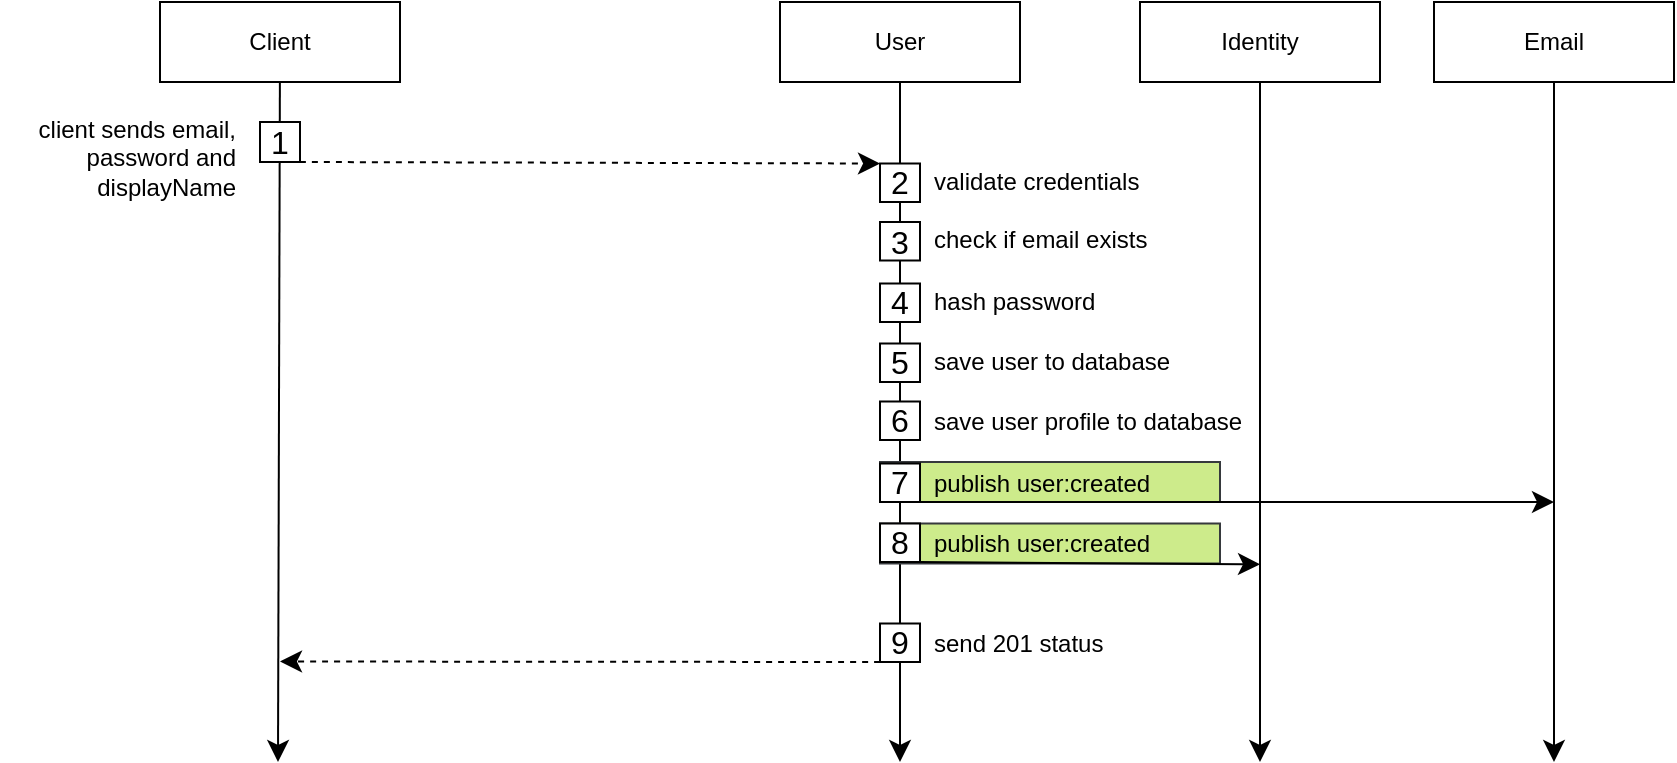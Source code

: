 <mxfile version="21.7.5" type="device" pages="5">
  <diagram name="✅ /register" id="n4RXiYb7iekZJmX982mG">
    <mxGraphModel dx="780" dy="1612" grid="1" gridSize="10" guides="1" tooltips="1" connect="1" arrows="1" fold="1" page="1" pageScale="1" pageWidth="850" pageHeight="1100" background="none" math="0" shadow="0">
      <root>
        <mxCell id="DcINIHE9Md0JuFdxifOZ-0" />
        <mxCell id="DcINIHE9Md0JuFdxifOZ-1" parent="DcINIHE9Md0JuFdxifOZ-0" />
        <mxCell id="QFU8cy6q5ti2VS8Cwsc9-1" style="edgeStyle=none;curved=1;rounded=0;orthogonalLoop=1;jettySize=auto;html=1;fontSize=12;startSize=8;endSize=8;fontFamily=Helvetica;" parent="DcINIHE9Md0JuFdxifOZ-1" source="QFU8cy6q5ti2VS8Cwsc9-0" edge="1">
          <mxGeometry relative="1" as="geometry">
            <mxPoint x="146" y="-710" as="targetPoint" />
          </mxGeometry>
        </mxCell>
        <mxCell id="QFU8cy6q5ti2VS8Cwsc9-0" value="Client" style="rounded=0;whiteSpace=wrap;html=1;fontFamily=Helvetica;" parent="DcINIHE9Md0JuFdxifOZ-1" vertex="1">
          <mxGeometry x="87" y="-1090" width="120" height="40" as="geometry" />
        </mxCell>
        <mxCell id="QFU8cy6q5ti2VS8Cwsc9-4" style="edgeStyle=none;curved=1;rounded=0;orthogonalLoop=1;jettySize=auto;html=1;fontSize=12;startSize=8;endSize=8;fontFamily=Helvetica;" parent="DcINIHE9Md0JuFdxifOZ-1" source="QFU8cy6q5ti2VS8Cwsc9-2" edge="1">
          <mxGeometry relative="1" as="geometry">
            <mxPoint x="457" y="-710" as="targetPoint" />
          </mxGeometry>
        </mxCell>
        <mxCell id="QFU8cy6q5ti2VS8Cwsc9-2" value="User" style="rounded=0;whiteSpace=wrap;html=1;fontFamily=Helvetica;" parent="DcINIHE9Md0JuFdxifOZ-1" vertex="1">
          <mxGeometry x="397" y="-1090" width="120" height="40" as="geometry" />
        </mxCell>
        <mxCell id="QFU8cy6q5ti2VS8Cwsc9-5" style="edgeStyle=none;curved=1;rounded=0;orthogonalLoop=1;jettySize=auto;html=1;fontSize=12;startSize=8;endSize=8;fontFamily=Helvetica;" parent="DcINIHE9Md0JuFdxifOZ-1" source="QFU8cy6q5ti2VS8Cwsc9-3" edge="1">
          <mxGeometry relative="1" as="geometry">
            <mxPoint x="637" y="-710" as="targetPoint" />
          </mxGeometry>
        </mxCell>
        <mxCell id="QFU8cy6q5ti2VS8Cwsc9-3" value="Identity" style="rounded=0;whiteSpace=wrap;html=1;fontFamily=Helvetica;" parent="DcINIHE9Md0JuFdxifOZ-1" vertex="1">
          <mxGeometry x="577" y="-1090" width="120" height="40" as="geometry" />
        </mxCell>
        <mxCell id="gwxwzvbnGM9TcDCXfKu9-2" value="validate credentials" style="text;html=1;strokeColor=none;fillColor=none;align=left;verticalAlign=middle;whiteSpace=wrap;rounded=0;fontSize=12;fontFamily=Helvetica;" parent="DcINIHE9Md0JuFdxifOZ-1" vertex="1">
          <mxGeometry x="472" y="-1010" width="145" height="20" as="geometry" />
        </mxCell>
        <mxCell id="-JjzeGY5DmQqjHO0HbsP-1" style="edgeStyle=none;curved=1;rounded=0;orthogonalLoop=1;jettySize=auto;html=1;entryX=0;entryY=0.5;entryDx=0;entryDy=0;fontSize=12;startSize=8;endSize=8;fontFamily=Helvetica;" parent="DcINIHE9Md0JuFdxifOZ-1" edge="1">
          <mxGeometry relative="1" as="geometry">
            <mxPoint x="447.0" y="-789.25" as="sourcePoint" />
            <mxPoint x="447.0" y="-789.25" as="targetPoint" />
          </mxGeometry>
        </mxCell>
        <mxCell id="aDpPlxbRU-LtX5YqkH5g-9" style="edgeStyle=none;curved=1;rounded=0;orthogonalLoop=1;jettySize=auto;html=1;entryX=0;entryY=0;entryDx=0;entryDy=0;fontSize=12;startSize=8;endSize=8;exitX=1;exitY=1;exitDx=0;exitDy=0;dashed=1;fontFamily=Helvetica;" parent="DcINIHE9Md0JuFdxifOZ-1" source="aDpPlxbRU-LtX5YqkH5g-2" target="aDpPlxbRU-LtX5YqkH5g-4" edge="1">
          <mxGeometry relative="1" as="geometry" />
        </mxCell>
        <mxCell id="aDpPlxbRU-LtX5YqkH5g-4" value="2" style="rounded=0;whiteSpace=wrap;html=1;fontSize=16;fontFamily=Helvetica;" parent="DcINIHE9Md0JuFdxifOZ-1" vertex="1">
          <mxGeometry x="447" y="-1009.25" width="20" height="19.25" as="geometry" />
        </mxCell>
        <mxCell id="aDpPlxbRU-LtX5YqkH5g-14" value="" style="group;fillColor=#cdeb8b;strokeColor=#36393d;fontFamily=Helvetica;container=0;" parent="DcINIHE9Md0JuFdxifOZ-1" vertex="1" connectable="0">
          <mxGeometry x="447" y="-860" width="170" height="20" as="geometry" />
        </mxCell>
        <mxCell id="aDpPlxbRU-LtX5YqkH5g-18" value="" style="group;fontFamily=Helvetica;" parent="DcINIHE9Md0JuFdxifOZ-1" vertex="1" connectable="0">
          <mxGeometry x="447" y="-980.75" width="170" height="20" as="geometry" />
        </mxCell>
        <mxCell id="aDpPlxbRU-LtX5YqkH5g-15" value="3" style="rounded=0;whiteSpace=wrap;html=1;fontSize=16;fontFamily=Helvetica;" parent="aDpPlxbRU-LtX5YqkH5g-18" vertex="1">
          <mxGeometry y="0.75" width="20" height="19.25" as="geometry" />
        </mxCell>
        <mxCell id="aDpPlxbRU-LtX5YqkH5g-17" value="check if email exists" style="text;html=1;strokeColor=none;fillColor=none;align=left;verticalAlign=middle;whiteSpace=wrap;rounded=0;fontSize=12;fontFamily=Helvetica;" parent="aDpPlxbRU-LtX5YqkH5g-18" vertex="1">
          <mxGeometry x="25" width="145" height="20" as="geometry" />
        </mxCell>
        <mxCell id="aDpPlxbRU-LtX5YqkH5g-39" style="edgeStyle=none;curved=1;rounded=0;orthogonalLoop=1;jettySize=auto;html=1;fontSize=12;startSize=8;endSize=8;exitX=0;exitY=1;exitDx=0;exitDy=0;dashed=1;fontFamily=Helvetica;" parent="DcINIHE9Md0JuFdxifOZ-1" source="aDpPlxbRU-LtX5YqkH5g-35" edge="1">
          <mxGeometry relative="1" as="geometry">
            <mxPoint x="147" y="-760.25" as="targetPoint" />
            <mxPoint x="457" y="-759.25" as="sourcePoint" />
          </mxGeometry>
        </mxCell>
        <mxCell id="aDpPlxbRU-LtX5YqkH5g-35" value="9" style="rounded=0;whiteSpace=wrap;html=1;fontSize=16;fontFamily=Helvetica;" parent="DcINIHE9Md0JuFdxifOZ-1" vertex="1">
          <mxGeometry x="447" y="-779.25" width="20" height="19.25" as="geometry" />
        </mxCell>
        <mxCell id="aDpPlxbRU-LtX5YqkH5g-36" value="send 201 status" style="text;html=1;strokeColor=none;fillColor=none;align=left;verticalAlign=middle;whiteSpace=wrap;rounded=0;fontSize=12;fontFamily=Helvetica;" parent="DcINIHE9Md0JuFdxifOZ-1" vertex="1">
          <mxGeometry x="472" y="-779.25" width="145" height="20" as="geometry" />
        </mxCell>
        <mxCell id="PiZ9QMWinx-LmMQ3m6ik-0" value="" style="group;fontFamily=Helvetica;" parent="DcINIHE9Md0JuFdxifOZ-1" vertex="1" connectable="0">
          <mxGeometry x="7" y="-1032.5" width="150" height="40" as="geometry" />
        </mxCell>
        <mxCell id="1SiXSLJkxfQEVCnoLtcS-28" value="client sends email, password and&lt;br style=&quot;border-color: var(--border-color);&quot;&gt;&lt;span style=&quot;background-color: rgb(255, 255, 255);&quot;&gt;displayName&lt;/span&gt;" style="text;html=1;strokeColor=none;fillColor=none;align=right;verticalAlign=middle;whiteSpace=wrap;rounded=0;fontSize=12;fontFamily=Helvetica;" parent="PiZ9QMWinx-LmMQ3m6ik-0" vertex="1">
          <mxGeometry width="120" height="40" as="geometry" />
        </mxCell>
        <mxCell id="aDpPlxbRU-LtX5YqkH5g-2" value="1" style="rounded=0;whiteSpace=wrap;html=1;fontSize=16;fontFamily=Helvetica;" parent="PiZ9QMWinx-LmMQ3m6ik-0" vertex="1">
          <mxGeometry x="130" y="2.5" width="20" height="20" as="geometry" />
        </mxCell>
        <mxCell id="aDpPlxbRU-LtX5YqkH5g-20" value="4" style="rounded=0;whiteSpace=wrap;html=1;fontSize=16;fontFamily=Helvetica;" parent="DcINIHE9Md0JuFdxifOZ-1" vertex="1">
          <mxGeometry x="447" y="-949.25" width="20" height="19.25" as="geometry" />
        </mxCell>
        <mxCell id="aDpPlxbRU-LtX5YqkH5g-21" value="hash password" style="text;html=1;strokeColor=none;fillColor=none;align=left;verticalAlign=middle;whiteSpace=wrap;rounded=0;fontSize=12;fontFamily=Helvetica;" parent="DcINIHE9Md0JuFdxifOZ-1" vertex="1">
          <mxGeometry x="472" y="-950" width="145" height="20" as="geometry" />
        </mxCell>
        <mxCell id="Fc94_zL-ht2QpQ9U8r5v-6" style="edgeStyle=none;curved=1;rounded=0;orthogonalLoop=1;jettySize=auto;html=1;exitX=1;exitY=1;exitDx=0;exitDy=0;fontSize=12;startSize=8;endSize=8;entryX=0;entryY=0;entryDx=0;entryDy=0;" parent="DcINIHE9Md0JuFdxifOZ-1" source="aDpPlxbRU-LtX5YqkH5g-12" edge="1">
          <mxGeometry relative="1" as="geometry">
            <mxPoint x="784" y="-840" as="targetPoint" />
            <mxPoint x="482" y="-840" as="sourcePoint" />
          </mxGeometry>
        </mxCell>
        <mxCell id="aDpPlxbRU-LtX5YqkH5g-12" value="7" style="rounded=0;whiteSpace=wrap;html=1;fontSize=16;fontFamily=Helvetica;" parent="DcINIHE9Md0JuFdxifOZ-1" vertex="1">
          <mxGeometry x="447" y="-859.25" width="20" height="19.25" as="geometry" />
        </mxCell>
        <mxCell id="aDpPlxbRU-LtX5YqkH5g-13" value="publish user:created&amp;nbsp;" style="text;html=1;strokeColor=none;fillColor=none;align=left;verticalAlign=middle;whiteSpace=wrap;rounded=0;fontSize=12;fontFamily=Helvetica;" parent="DcINIHE9Md0JuFdxifOZ-1" vertex="1">
          <mxGeometry x="472" y="-859.25" width="145" height="20" as="geometry" />
        </mxCell>
        <mxCell id="Fc94_zL-ht2QpQ9U8r5v-0" value="" style="group;fillColor=#cdeb8b;strokeColor=#36393d;fontFamily=Helvetica;container=0;" parent="DcINIHE9Md0JuFdxifOZ-1" vertex="1" connectable="0">
          <mxGeometry x="447" y="-829.25" width="170" height="20" as="geometry" />
        </mxCell>
        <mxCell id="Fc94_zL-ht2QpQ9U8r5v-1" value="8" style="rounded=0;whiteSpace=wrap;html=1;fontSize=16;fontFamily=Helvetica;container=0;" parent="DcINIHE9Md0JuFdxifOZ-1" vertex="1">
          <mxGeometry x="447" y="-829.25" width="20" height="19.25" as="geometry" />
        </mxCell>
        <mxCell id="Fc94_zL-ht2QpQ9U8r5v-2" value="publish user:created&amp;nbsp;" style="text;html=1;strokeColor=none;fillColor=none;align=left;verticalAlign=middle;whiteSpace=wrap;rounded=0;fontSize=12;fontFamily=Helvetica;container=0;" parent="DcINIHE9Md0JuFdxifOZ-1" vertex="1">
          <mxGeometry x="472" y="-829.25" width="145" height="20" as="geometry" />
        </mxCell>
        <mxCell id="aDpPlxbRU-LtX5YqkH5g-29" style="edgeStyle=none;curved=1;rounded=0;orthogonalLoop=1;jettySize=auto;html=1;exitX=1;exitY=1;exitDx=0;exitDy=0;entryX=0;entryY=0;entryDx=0;entryDy=0;fontSize=12;startSize=8;endSize=8;fontFamily=Helvetica;" parent="DcINIHE9Md0JuFdxifOZ-1" source="Fc94_zL-ht2QpQ9U8r5v-1" edge="1">
          <mxGeometry relative="1" as="geometry">
            <mxPoint x="482" y="-810" as="sourcePoint" />
            <mxPoint x="637" y="-808.88" as="targetPoint" />
          </mxGeometry>
        </mxCell>
        <mxCell id="Fc94_zL-ht2QpQ9U8r5v-5" style="edgeStyle=none;curved=1;rounded=0;orthogonalLoop=1;jettySize=auto;html=1;fontSize=12;startSize=8;endSize=8;" parent="DcINIHE9Md0JuFdxifOZ-1" source="Fc94_zL-ht2QpQ9U8r5v-4" edge="1">
          <mxGeometry relative="1" as="geometry">
            <mxPoint x="784" y="-710" as="targetPoint" />
          </mxGeometry>
        </mxCell>
        <mxCell id="Fc94_zL-ht2QpQ9U8r5v-4" value="Email" style="rounded=0;whiteSpace=wrap;html=1;fontFamily=Helvetica;" parent="DcINIHE9Md0JuFdxifOZ-1" vertex="1">
          <mxGeometry x="724" y="-1090" width="120" height="40" as="geometry" />
        </mxCell>
        <mxCell id="aDpPlxbRU-LtX5YqkH5g-23" value="5" style="rounded=0;whiteSpace=wrap;html=1;fontSize=16;fontFamily=Helvetica;" parent="DcINIHE9Md0JuFdxifOZ-1" vertex="1">
          <mxGeometry x="447" y="-919.25" width="20" height="19.25" as="geometry" />
        </mxCell>
        <mxCell id="aDpPlxbRU-LtX5YqkH5g-24" value="save user to database" style="text;html=1;strokeColor=none;fillColor=none;align=left;verticalAlign=middle;whiteSpace=wrap;rounded=0;fontSize=12;fontFamily=Helvetica;" parent="DcINIHE9Md0JuFdxifOZ-1" vertex="1">
          <mxGeometry x="472" y="-920" width="145" height="20" as="geometry" />
        </mxCell>
        <mxCell id="ynQLacg2qUebnxrFnXKf-4" value="" style="group" parent="DcINIHE9Md0JuFdxifOZ-1" vertex="1" connectable="0">
          <mxGeometry x="447" y="-890.25" width="190" height="20" as="geometry" />
        </mxCell>
        <mxCell id="ynQLacg2qUebnxrFnXKf-1" value="6" style="rounded=0;whiteSpace=wrap;html=1;fontSize=16;fontFamily=Helvetica;" parent="ynQLacg2qUebnxrFnXKf-4" vertex="1">
          <mxGeometry width="20" height="19.25" as="geometry" />
        </mxCell>
        <mxCell id="ynQLacg2qUebnxrFnXKf-2" value="save user profile to database" style="text;html=1;strokeColor=none;fillColor=none;align=left;verticalAlign=middle;whiteSpace=wrap;rounded=0;fontSize=12;fontFamily=Helvetica;" parent="ynQLacg2qUebnxrFnXKf-4" vertex="1">
          <mxGeometry x="25" width="165" height="20" as="geometry" />
        </mxCell>
        <mxCell id="ynQLacg2qUebnxrFnXKf-3" style="edgeStyle=none;curved=1;rounded=0;orthogonalLoop=1;jettySize=auto;html=1;exitX=1;exitY=0.75;exitDx=0;exitDy=0;fontSize=12;startSize=8;endSize=8;" parent="ynQLacg2qUebnxrFnXKf-4" source="ynQLacg2qUebnxrFnXKf-1" target="ynQLacg2qUebnxrFnXKf-1" edge="1">
          <mxGeometry relative="1" as="geometry" />
        </mxCell>
      </root>
    </mxGraphModel>
  </diagram>
  <diagram id="qkOOW3p0oujMwDbJF43H" name="✅ /me">
    <mxGraphModel dx="780" dy="1681" grid="1" gridSize="10" guides="1" tooltips="1" connect="1" arrows="1" fold="1" page="1" pageScale="1" pageWidth="827" pageHeight="1169" math="0" shadow="0">
      <root>
        <mxCell id="0" />
        <mxCell id="1" parent="0" />
        <mxCell id="zeNma_by0tcVsznyShqb-4" style="edgeStyle=none;curved=1;rounded=0;orthogonalLoop=1;jettySize=auto;html=1;fontSize=12;startSize=8;endSize=8;fontFamily=Helvetica;" parent="1" source="zeNma_by0tcVsznyShqb-1" edge="1">
          <mxGeometry relative="1" as="geometry">
            <mxPoint x="175" y="-920" as="targetPoint" />
          </mxGeometry>
        </mxCell>
        <mxCell id="zeNma_by0tcVsznyShqb-1" value="Client" style="rounded=0;whiteSpace=wrap;html=1;fontFamily=Helvetica;" parent="1" vertex="1">
          <mxGeometry x="115" y="-1160" width="120" height="40" as="geometry" />
        </mxCell>
        <mxCell id="zeNma_by0tcVsznyShqb-6" style="edgeStyle=none;curved=1;rounded=0;orthogonalLoop=1;jettySize=auto;html=1;fontSize=12;startSize=8;endSize=8;fontFamily=Helvetica;" parent="1" source="zeNma_by0tcVsznyShqb-3" edge="1">
          <mxGeometry relative="1" as="geometry">
            <mxPoint x="455" y="-920" as="targetPoint" />
          </mxGeometry>
        </mxCell>
        <mxCell id="zeNma_by0tcVsznyShqb-3" value="User" style="rounded=0;whiteSpace=wrap;html=1;fontFamily=Helvetica;" parent="1" vertex="1">
          <mxGeometry x="395" y="-1160" width="120" height="40" as="geometry" />
        </mxCell>
        <mxCell id="FFp1TGznygiZZA5B6Qv5-2" value="sends a request get /me" style="text;html=1;strokeColor=none;fillColor=none;align=right;verticalAlign=middle;whiteSpace=wrap;rounded=0;fontSize=12;fontFamily=Helvetica;" parent="1" vertex="1">
          <mxGeometry x="35" y="-1100" width="120" height="32.5" as="geometry" />
        </mxCell>
        <mxCell id="lxoVpjz4p4-hPzR8mut3-5" style="edgeStyle=none;curved=1;rounded=0;orthogonalLoop=1;jettySize=auto;html=1;exitX=1;exitY=1;exitDx=0;exitDy=0;entryX=0;entryY=0;entryDx=0;entryDy=0;fontSize=12;startSize=8;endSize=8;fontFamily=Helvetica;" parent="1" source="FFp1TGznygiZZA5B6Qv5-3" target="lxoVpjz4p4-hPzR8mut3-2" edge="1">
          <mxGeometry relative="1" as="geometry" />
        </mxCell>
        <mxCell id="FFp1TGznygiZZA5B6Qv5-3" value="1" style="rounded=0;whiteSpace=wrap;html=1;fontSize=16;fontFamily=Helvetica;" parent="1" vertex="1">
          <mxGeometry x="165" y="-1100" width="20" height="20" as="geometry" />
        </mxCell>
        <mxCell id="lxoVpjz4p4-hPzR8mut3-6" value="" style="group;fontFamily=Helvetica;" parent="1" vertex="1" connectable="0">
          <mxGeometry x="445" y="-1080" width="170" height="30" as="geometry" />
        </mxCell>
        <mxCell id="lxoVpjz4p4-hPzR8mut3-2" value="2" style="rounded=0;whiteSpace=wrap;html=1;fontSize=16;fontFamily=Helvetica;" parent="lxoVpjz4p4-hPzR8mut3-6" vertex="1">
          <mxGeometry y="0.75" width="20" height="29.25" as="geometry" />
        </mxCell>
        <mxCell id="lxoVpjz4p4-hPzR8mut3-3" value="check if user is authenticated" style="text;html=1;strokeColor=none;fillColor=none;align=left;verticalAlign=middle;whiteSpace=wrap;rounded=0;fontSize=12;fontFamily=Helvetica;" parent="lxoVpjz4p4-hPzR8mut3-6" vertex="1">
          <mxGeometry x="25" width="145" height="30" as="geometry" />
        </mxCell>
        <mxCell id="DFqemNS5LXudW9SMYd1e-1" style="edgeStyle=none;curved=1;rounded=0;orthogonalLoop=1;jettySize=auto;html=1;exitX=0;exitY=1;exitDx=0;exitDy=0;fontSize=12;startSize=8;endSize=8;entryX=1;entryY=0;entryDx=0;entryDy=0;fontFamily=Helvetica;" parent="1" source="lxoVpjz4p4-hPzR8mut3-8" target="DFqemNS5LXudW9SMYd1e-2" edge="1">
          <mxGeometry relative="1" as="geometry">
            <mxPoint x="215" y="-1009.8" as="targetPoint" />
          </mxGeometry>
        </mxCell>
        <mxCell id="DFqemNS5LXudW9SMYd1e-3" value="" style="group;fontFamily=Helvetica;" parent="1" vertex="1" connectable="0">
          <mxGeometry x="445" y="-1040" width="170" height="30" as="geometry" />
        </mxCell>
        <mxCell id="lxoVpjz4p4-hPzR8mut3-8" value="3" style="rounded=0;whiteSpace=wrap;html=1;fontSize=16;fontFamily=Helvetica;" parent="DFqemNS5LXudW9SMYd1e-3" vertex="1">
          <mxGeometry y="0.75" width="20" height="29.25" as="geometry" />
        </mxCell>
        <mxCell id="lxoVpjz4p4-hPzR8mut3-9" value="finds user info like email, displayName, etc." style="text;html=1;strokeColor=none;fillColor=none;align=left;verticalAlign=middle;whiteSpace=wrap;rounded=0;fontSize=12;fontFamily=Helvetica;" parent="DFqemNS5LXudW9SMYd1e-3" vertex="1">
          <mxGeometry x="25" width="145" height="30" as="geometry" />
        </mxCell>
        <mxCell id="DFqemNS5LXudW9SMYd1e-5" value="" style="group;fontFamily=Helvetica;" parent="1" vertex="1" connectable="0">
          <mxGeometry x="10" y="-1010" width="175" height="30" as="geometry" />
        </mxCell>
        <mxCell id="DFqemNS5LXudW9SMYd1e-2" value="4" style="rounded=0;whiteSpace=wrap;html=1;fontSize=16;fontFamily=Helvetica;" parent="DFqemNS5LXudW9SMYd1e-5" vertex="1">
          <mxGeometry x="155" width="20" height="30" as="geometry" />
        </mxCell>
        <mxCell id="DFqemNS5LXudW9SMYd1e-4" value="client will get 401 or currentUser" style="text;html=1;strokeColor=none;fillColor=none;align=right;verticalAlign=middle;whiteSpace=wrap;rounded=0;fontSize=12;fontFamily=Helvetica;" parent="DFqemNS5LXudW9SMYd1e-5" vertex="1">
          <mxGeometry width="145" height="30" as="geometry" />
        </mxCell>
      </root>
    </mxGraphModel>
  </diagram>
  <diagram id="4Roz_05XzpMFhvkBFWob" name="/confirm-email">
    <mxGraphModel dx="778" dy="1680" grid="1" gridSize="10" guides="1" tooltips="1" connect="1" arrows="1" fold="1" page="1" pageScale="1" pageWidth="827" pageHeight="1169" math="0" shadow="0">
      <root>
        <mxCell id="0" />
        <mxCell id="1" parent="0" />
        <mxCell id="yQAr02pDaFe2VWgrR58J-65" value="" style="group;fillColor=#cdeb8b;strokeColor=#36393d;fontSize=11;fontFamily=Helvetica;" parent="1" vertex="1" connectable="0">
          <mxGeometry x="442" y="-890" width="170" height="20" as="geometry" />
        </mxCell>
        <mxCell id="yQAr02pDaFe2VWgrR58J-67" value="publish email:created&amp;nbsp;" style="text;html=1;strokeColor=none;fillColor=none;align=left;verticalAlign=middle;whiteSpace=wrap;rounded=0;fontSize=12;fontFamily=Helvetica;" parent="yQAr02pDaFe2VWgrR58J-65" vertex="1">
          <mxGeometry x="25" width="145" height="20" as="geometry" />
        </mxCell>
        <mxCell id="yQAr02pDaFe2VWgrR58J-1" style="edgeStyle=none;curved=1;rounded=0;orthogonalLoop=1;jettySize=auto;html=1;fontSize=12;startSize=8;endSize=8;fontFamily=Helvetica;" parent="1" source="yQAr02pDaFe2VWgrR58J-2" edge="1">
          <mxGeometry relative="1" as="geometry">
            <mxPoint x="258" y="-740" as="targetPoint" />
          </mxGeometry>
        </mxCell>
        <mxCell id="yQAr02pDaFe2VWgrR58J-2" value="Client" style="rounded=0;whiteSpace=wrap;html=1;fontFamily=Helvetica;" parent="1" vertex="1">
          <mxGeometry x="200" y="-1160" width="120" height="40" as="geometry" />
        </mxCell>
        <mxCell id="yQAr02pDaFe2VWgrR58J-3" style="edgeStyle=none;curved=1;rounded=0;orthogonalLoop=1;jettySize=auto;html=1;fontSize=12;startSize=8;endSize=8;fontFamily=Helvetica;" parent="1" source="yQAr02pDaFe2VWgrR58J-4" edge="1">
          <mxGeometry relative="1" as="geometry">
            <mxPoint x="452" y="-680" as="targetPoint" />
          </mxGeometry>
        </mxCell>
        <mxCell id="yQAr02pDaFe2VWgrR58J-4" value="User" style="rounded=0;whiteSpace=wrap;html=1;fontFamily=Helvetica;" parent="1" vertex="1">
          <mxGeometry x="392" y="-1160" width="120" height="40" as="geometry" />
        </mxCell>
        <mxCell id="yQAr02pDaFe2VWgrR58J-5" style="edgeStyle=none;curved=1;rounded=0;orthogonalLoop=1;jettySize=auto;html=1;fontSize=12;startSize=8;endSize=8;fontFamily=Helvetica;" parent="1" source="yQAr02pDaFe2VWgrR58J-6" edge="1">
          <mxGeometry relative="1" as="geometry">
            <mxPoint x="630" y="-680" as="targetPoint" />
          </mxGeometry>
        </mxCell>
        <mxCell id="yQAr02pDaFe2VWgrR58J-6" value="Email" style="rounded=0;whiteSpace=wrap;html=1;fontFamily=Helvetica;" parent="1" vertex="1">
          <mxGeometry x="572" y="-1160" width="120" height="40" as="geometry" />
        </mxCell>
        <mxCell id="yQAr02pDaFe2VWgrR58J-7" value="validate credentials" style="text;html=1;strokeColor=none;fillColor=none;align=left;verticalAlign=middle;whiteSpace=wrap;rounded=0;fontSize=12;fontFamily=Helvetica;" parent="1" vertex="1">
          <mxGeometry x="467" y="-1080" width="145" height="20" as="geometry" />
        </mxCell>
        <mxCell id="yQAr02pDaFe2VWgrR58J-8" style="edgeStyle=none;curved=1;rounded=0;orthogonalLoop=1;jettySize=auto;html=1;entryX=0;entryY=0.5;entryDx=0;entryDy=0;fontSize=12;startSize=8;endSize=8;fontFamily=Helvetica;" parent="1" edge="1">
          <mxGeometry relative="1" as="geometry">
            <mxPoint x="442.0" y="-890" as="sourcePoint" />
            <mxPoint x="442.0" y="-890" as="targetPoint" />
          </mxGeometry>
        </mxCell>
        <mxCell id="yQAr02pDaFe2VWgrR58J-9" style="edgeStyle=none;curved=1;rounded=0;orthogonalLoop=1;jettySize=auto;html=1;entryX=0;entryY=0;entryDx=0;entryDy=0;fontSize=12;startSize=8;endSize=8;exitX=1;exitY=1;exitDx=0;exitDy=0;dashed=1;fontFamily=Helvetica;" parent="1" source="yQAr02pDaFe2VWgrR58J-31" target="yQAr02pDaFe2VWgrR58J-10" edge="1">
          <mxGeometry relative="1" as="geometry" />
        </mxCell>
        <mxCell id="yQAr02pDaFe2VWgrR58J-10" value="2" style="rounded=0;whiteSpace=wrap;html=1;fontSize=16;fontFamily=Helvetica;" parent="1" vertex="1">
          <mxGeometry x="442" y="-1079.25" width="20" height="19.25" as="geometry" />
        </mxCell>
        <mxCell id="yQAr02pDaFe2VWgrR58J-11" value="" style="group;fillColor=#cdeb8b;strokeColor=#36393d;fontFamily=Helvetica;" parent="1" vertex="1" connectable="0">
          <mxGeometry x="442" y="-960" width="170" height="20" as="geometry" />
        </mxCell>
        <mxCell id="yQAr02pDaFe2VWgrR58J-12" value="6" style="rounded=0;whiteSpace=wrap;html=1;fontSize=16;fontFamily=Helvetica;" parent="yQAr02pDaFe2VWgrR58J-11" vertex="1">
          <mxGeometry width="20" height="19.25" as="geometry" />
        </mxCell>
        <mxCell id="yQAr02pDaFe2VWgrR58J-13" value="publish user:created&amp;nbsp;" style="text;html=1;strokeColor=none;fillColor=none;align=left;verticalAlign=middle;whiteSpace=wrap;rounded=0;fontSize=12;fontFamily=Helvetica;" parent="yQAr02pDaFe2VWgrR58J-11" vertex="1">
          <mxGeometry x="25" width="145" height="20" as="geometry" />
        </mxCell>
        <mxCell id="yQAr02pDaFe2VWgrR58J-14" value="" style="group;fontFamily=Helvetica;" parent="1" vertex="1" connectable="0">
          <mxGeometry x="442" y="-1050.75" width="170" height="20" as="geometry" />
        </mxCell>
        <mxCell id="yQAr02pDaFe2VWgrR58J-15" value="3" style="rounded=0;whiteSpace=wrap;html=1;fontSize=16;fontFamily=Helvetica;" parent="yQAr02pDaFe2VWgrR58J-14" vertex="1">
          <mxGeometry y="0.75" width="20" height="19.25" as="geometry" />
        </mxCell>
        <mxCell id="yQAr02pDaFe2VWgrR58J-16" value="check if email exists" style="text;html=1;strokeColor=none;fillColor=none;align=left;verticalAlign=middle;whiteSpace=wrap;rounded=0;fontSize=12;fontFamily=Helvetica;" parent="yQAr02pDaFe2VWgrR58J-14" vertex="1">
          <mxGeometry x="25" width="145" height="20" as="geometry" />
        </mxCell>
        <mxCell id="yQAr02pDaFe2VWgrR58J-17" value="" style="group;fontFamily=Helvetica;" parent="1" vertex="1" connectable="0">
          <mxGeometry x="442" y="-1020" width="170" height="20" as="geometry" />
        </mxCell>
        <mxCell id="yQAr02pDaFe2VWgrR58J-18" value="4" style="rounded=0;whiteSpace=wrap;html=1;fontSize=16;fontFamily=Helvetica;" parent="yQAr02pDaFe2VWgrR58J-17" vertex="1">
          <mxGeometry y="0.75" width="20" height="19.25" as="geometry" />
        </mxCell>
        <mxCell id="yQAr02pDaFe2VWgrR58J-19" value="hash password" style="text;html=1;strokeColor=none;fillColor=none;align=left;verticalAlign=middle;whiteSpace=wrap;rounded=0;fontSize=12;fontFamily=Helvetica;" parent="yQAr02pDaFe2VWgrR58J-17" vertex="1">
          <mxGeometry x="25" width="145" height="20" as="geometry" />
        </mxCell>
        <mxCell id="yQAr02pDaFe2VWgrR58J-20" value="" style="group;fontFamily=Helvetica;" parent="1" vertex="1" connectable="0">
          <mxGeometry x="442" y="-990" width="170" height="20" as="geometry" />
        </mxCell>
        <mxCell id="yQAr02pDaFe2VWgrR58J-21" value="5" style="rounded=0;whiteSpace=wrap;html=1;fontSize=16;fontFamily=Helvetica;" parent="yQAr02pDaFe2VWgrR58J-20" vertex="1">
          <mxGeometry y="0.75" width="20" height="19.25" as="geometry" />
        </mxCell>
        <mxCell id="yQAr02pDaFe2VWgrR58J-22" value="save user to database" style="text;html=1;strokeColor=none;fillColor=none;align=left;verticalAlign=middle;whiteSpace=wrap;rounded=0;fontSize=12;fontFamily=Helvetica;" parent="yQAr02pDaFe2VWgrR58J-20" vertex="1">
          <mxGeometry x="25" width="145" height="20" as="geometry" />
        </mxCell>
        <mxCell id="yQAr02pDaFe2VWgrR58J-23" style="edgeStyle=none;curved=1;rounded=0;orthogonalLoop=1;jettySize=auto;html=1;exitX=0.5;exitY=1;exitDx=0;exitDy=0;entryX=0;entryY=0;entryDx=0;entryDy=0;fontSize=12;startSize=8;endSize=8;fontFamily=Helvetica;" parent="1" source="yQAr02pDaFe2VWgrR58J-12" target="yQAr02pDaFe2VWgrR58J-27" edge="1">
          <mxGeometry relative="1" as="geometry" />
        </mxCell>
        <mxCell id="yQAr02pDaFe2VWgrR58J-24" style="edgeStyle=none;curved=1;rounded=0;orthogonalLoop=1;jettySize=auto;html=1;fontSize=12;startSize=8;endSize=8;exitX=0;exitY=1;exitDx=0;exitDy=0;dashed=1;fontFamily=Helvetica;" parent="1" source="yQAr02pDaFe2VWgrR58J-25" edge="1">
          <mxGeometry relative="1" as="geometry">
            <mxPoint x="260" y="-911" as="targetPoint" />
            <mxPoint x="452" y="-910" as="sourcePoint" />
          </mxGeometry>
        </mxCell>
        <mxCell id="yQAr02pDaFe2VWgrR58J-25" value="7" style="rounded=0;whiteSpace=wrap;html=1;fontSize=16;fontFamily=Helvetica;" parent="1" vertex="1">
          <mxGeometry x="442" y="-930" width="20" height="19.25" as="geometry" />
        </mxCell>
        <mxCell id="yQAr02pDaFe2VWgrR58J-26" value="send 201 status" style="text;html=1;strokeColor=none;fillColor=none;align=left;verticalAlign=middle;whiteSpace=wrap;rounded=0;fontSize=12;fontFamily=Helvetica;" parent="1" vertex="1">
          <mxGeometry x="467" y="-930" width="145" height="20" as="geometry" />
        </mxCell>
        <mxCell id="yQAr02pDaFe2VWgrR58J-29" value="" style="group;fontFamily=Helvetica;" parent="1" vertex="1" connectable="0">
          <mxGeometry x="120" y="-1102.5" width="150" height="40" as="geometry" />
        </mxCell>
        <mxCell id="yQAr02pDaFe2VWgrR58J-30" value="sends email, password and&lt;br style=&quot;border-color: var(--border-color);&quot;&gt;&lt;span style=&quot;background-color: rgb(255, 255, 255);&quot;&gt;displayName&lt;/span&gt;" style="text;html=1;strokeColor=none;fillColor=none;align=right;verticalAlign=middle;whiteSpace=wrap;rounded=0;fontSize=12;fontFamily=Helvetica;" parent="yQAr02pDaFe2VWgrR58J-29" vertex="1">
          <mxGeometry width="120" height="40" as="geometry" />
        </mxCell>
        <mxCell id="yQAr02pDaFe2VWgrR58J-31" value="1" style="rounded=0;whiteSpace=wrap;html=1;fontSize=16;fontFamily=Helvetica;" parent="yQAr02pDaFe2VWgrR58J-29" vertex="1">
          <mxGeometry x="130" y="2.5" width="20" height="20" as="geometry" />
        </mxCell>
        <mxCell id="yQAr02pDaFe2VWgrR58J-61" value="" style="group;fontFamily=Helvetica;" parent="1" vertex="1" connectable="0">
          <mxGeometry x="617" y="-880" width="173" height="50" as="geometry" />
        </mxCell>
        <mxCell id="yQAr02pDaFe2VWgrR58J-59" value="6.2" style="rounded=0;whiteSpace=wrap;html=1;fontSize=16;container=0;fontFamily=Helvetica;" parent="yQAr02pDaFe2VWgrR58J-61" vertex="1">
          <mxGeometry width="30" height="50" as="geometry" />
        </mxCell>
        <mxCell id="yQAr02pDaFe2VWgrR58J-60" value="send the email." style="text;html=1;strokeColor=none;fillColor=none;align=left;verticalAlign=top;whiteSpace=wrap;rounded=0;fontSize=12;fontFamily=Helvetica;container=0;" parent="yQAr02pDaFe2VWgrR58J-61" vertex="1">
          <mxGeometry x="35" width="138" height="50" as="geometry" />
        </mxCell>
        <mxCell id="yQAr02pDaFe2VWgrR58J-62" value="" style="group;fontFamily=Helvetica;" parent="1" vertex="1" connectable="0">
          <mxGeometry x="617" y="-940" width="173" height="50" as="geometry" />
        </mxCell>
        <mxCell id="yQAr02pDaFe2VWgrR58J-27" value="6.1" style="rounded=0;whiteSpace=wrap;html=1;fontSize=16;fontFamily=Helvetica;" parent="yQAr02pDaFe2VWgrR58J-62" vertex="1">
          <mxGeometry width="30" height="50" as="geometry" />
        </mxCell>
        <mxCell id="yQAr02pDaFe2VWgrR58J-28" value="creates a email confirmation token." style="text;html=1;strokeColor=none;fillColor=none;align=left;verticalAlign=top;whiteSpace=wrap;rounded=0;fontSize=12;fontFamily=Helvetica;" parent="yQAr02pDaFe2VWgrR58J-62" vertex="1">
          <mxGeometry x="35" width="138" height="50" as="geometry" />
        </mxCell>
        <mxCell id="yQAr02pDaFe2VWgrR58J-63" value="8" style="rounded=0;whiteSpace=wrap;html=1;fontSize=16;fontFamily=Helvetica;" parent="1" vertex="1">
          <mxGeometry x="442" y="-890" width="20" height="19.25" as="geometry" />
        </mxCell>
        <mxCell id="yQAr02pDaFe2VWgrR58J-64" style="edgeStyle=none;curved=1;rounded=0;orthogonalLoop=1;jettySize=auto;html=1;exitX=0;exitY=1;exitDx=0;exitDy=0;entryX=1;entryY=0;entryDx=0;entryDy=0;fontSize=12;startSize=8;endSize=8;fontFamily=Helvetica;" parent="1" source="yQAr02pDaFe2VWgrR58J-27" target="yQAr02pDaFe2VWgrR58J-63" edge="1">
          <mxGeometry relative="1" as="geometry" />
        </mxCell>
        <mxCell id="yQAr02pDaFe2VWgrR58J-71" value="9" style="rounded=0;whiteSpace=wrap;html=1;fontSize=16;fontFamily=Helvetica;" parent="1" vertex="1">
          <mxGeometry x="442" y="-860" width="20" height="19.25" as="geometry" />
        </mxCell>
        <mxCell id="yQAr02pDaFe2VWgrR58J-72" value="save email token?" style="text;html=1;strokeColor=none;fillColor=none;align=left;verticalAlign=middle;whiteSpace=wrap;rounded=0;fontSize=12;fontFamily=Helvetica;" parent="1" vertex="1">
          <mxGeometry x="467" y="-860" width="145" height="20" as="geometry" />
        </mxCell>
        <mxCell id="yQAr02pDaFe2VWgrR58J-75" style="edgeStyle=none;curved=1;rounded=0;orthogonalLoop=1;jettySize=auto;html=1;fontSize=12;startSize=8;endSize=8;fontFamily=Helvetica;" parent="1" source="yQAr02pDaFe2VWgrR58J-74" edge="1">
          <mxGeometry relative="1" as="geometry">
            <mxPoint x="70" y="-730" as="targetPoint" />
          </mxGeometry>
        </mxCell>
        <mxCell id="yQAr02pDaFe2VWgrR58J-74" value="Gmail" style="rounded=0;whiteSpace=wrap;html=1;fontFamily=Helvetica;" parent="1" vertex="1">
          <mxGeometry x="10" y="-1160" width="120" height="40" as="geometry" />
        </mxCell>
        <mxCell id="yQAr02pDaFe2VWgrR58J-78" value="" style="group;fontFamily=Helvetica;" parent="1" vertex="1" connectable="0">
          <mxGeometry x="60" y="-830" width="170" height="40" as="geometry" />
        </mxCell>
        <mxCell id="yQAr02pDaFe2VWgrR58J-79" value="10" style="rounded=0;whiteSpace=wrap;html=1;fontSize=16;fontFamily=Helvetica;" parent="yQAr02pDaFe2VWgrR58J-78" vertex="1">
          <mxGeometry y="0.75" width="20" height="39.25" as="geometry" />
        </mxCell>
        <mxCell id="yQAr02pDaFe2VWgrR58J-80" value="clicks link" style="text;html=1;strokeColor=none;fillColor=none;align=left;verticalAlign=middle;whiteSpace=wrap;rounded=0;fontSize=12;fontFamily=Helvetica;" parent="yQAr02pDaFe2VWgrR58J-78" vertex="1">
          <mxGeometry x="25" width="145" height="20" as="geometry" />
        </mxCell>
        <mxCell id="yQAr02pDaFe2VWgrR58J-81" style="edgeStyle=none;curved=1;rounded=0;orthogonalLoop=1;jettySize=auto;html=1;exitX=1;exitY=1;exitDx=0;exitDy=0;fontSize=12;startSize=8;endSize=8;entryX=0;entryY=0;entryDx=0;entryDy=0;fontFamily=Helvetica;" parent="1" source="yQAr02pDaFe2VWgrR58J-79" target="yQAr02pDaFe2VWgrR58J-84" edge="1">
          <mxGeometry relative="1" as="geometry">
            <mxPoint x="440" y="-790" as="targetPoint" />
          </mxGeometry>
        </mxCell>
        <mxCell id="yQAr02pDaFe2VWgrR58J-84" value="11" style="rounded=0;whiteSpace=wrap;html=1;fontSize=16;fontFamily=Helvetica;" parent="1" vertex="1">
          <mxGeometry x="442" y="-789.25" width="20" height="19.25" as="geometry" />
        </mxCell>
        <mxCell id="yQAr02pDaFe2VWgrR58J-85" value="verify token" style="text;html=1;strokeColor=none;fillColor=none;align=left;verticalAlign=middle;whiteSpace=wrap;rounded=0;fontSize=12;fontFamily=Helvetica;" parent="1" vertex="1">
          <mxGeometry x="467" y="-790" width="145" height="20" as="geometry" />
        </mxCell>
        <mxCell id="yQAr02pDaFe2VWgrR58J-90" value="12" style="rounded=0;whiteSpace=wrap;html=1;fontSize=16;fontFamily=Helvetica;" parent="1" vertex="1">
          <mxGeometry x="442" y="-758.875" width="20" height="28.875" as="geometry" />
        </mxCell>
        <mxCell id="yQAr02pDaFe2VWgrR58J-91" value="if verified, set is_email_verified = true" style="text;html=1;strokeColor=none;fillColor=none;align=left;verticalAlign=middle;whiteSpace=wrap;rounded=0;fontSize=12;fontFamily=Helvetica;" parent="1" vertex="1">
          <mxGeometry x="467" y="-760" width="145" height="30" as="geometry" />
        </mxCell>
        <mxCell id="yQAr02pDaFe2VWgrR58J-93" value="" style="group;fillColor=#cdeb8b;strokeColor=#36393d;fontFamily=Helvetica;" parent="1" vertex="1" connectable="0">
          <mxGeometry x="442" y="-720" width="170" height="20" as="geometry" />
        </mxCell>
        <mxCell id="yQAr02pDaFe2VWgrR58J-94" value="13" style="rounded=0;whiteSpace=wrap;html=1;fontSize=16;fontFamily=Helvetica;" parent="yQAr02pDaFe2VWgrR58J-93" vertex="1">
          <mxGeometry width="20" height="19.25" as="geometry" />
        </mxCell>
        <mxCell id="yQAr02pDaFe2VWgrR58J-95" value="publish user:updated" style="text;html=1;strokeColor=none;fillColor=none;align=left;verticalAlign=middle;whiteSpace=wrap;rounded=0;fontSize=12;fontFamily=Helvetica;" parent="yQAr02pDaFe2VWgrR58J-93" vertex="1">
          <mxGeometry x="25" width="145" height="20" as="geometry" />
        </mxCell>
        <mxCell id="yQAr02pDaFe2VWgrR58J-96" style="edgeStyle=none;curved=1;rounded=0;orthogonalLoop=1;jettySize=auto;html=1;exitX=0.5;exitY=1;exitDx=0;exitDy=0;entryX=0;entryY=0;entryDx=0;entryDy=0;fontSize=12;startSize=8;endSize=8;fontFamily=Helvetica;" parent="1" source="yQAr02pDaFe2VWgrR58J-94" edge="1">
          <mxGeometry relative="1" as="geometry">
            <mxPoint x="617" y="-700" as="targetPoint" />
          </mxGeometry>
        </mxCell>
        <mxCell id="yQAr02pDaFe2VWgrR58J-76" style="edgeStyle=none;curved=1;rounded=0;orthogonalLoop=1;jettySize=auto;html=1;exitX=0;exitY=1;exitDx=0;exitDy=0;fontSize=12;startSize=8;endSize=8;entryX=1;entryY=0;entryDx=0;entryDy=0;fontFamily=Helvetica;" parent="1" source="yQAr02pDaFe2VWgrR58J-59" target="yQAr02pDaFe2VWgrR58J-79" edge="1">
          <mxGeometry relative="1" as="geometry">
            <mxPoint x="-30" y="-830" as="targetPoint" />
          </mxGeometry>
        </mxCell>
      </root>
    </mxGraphModel>
  </diagram>
  <diagram id="NE2P61kQdN3ANFXhl6RE" name="✅ /generate-tokens">
    <mxGraphModel dx="780" dy="1681" grid="1" gridSize="10" guides="1" tooltips="1" connect="1" arrows="1" fold="1" page="1" pageScale="1" pageWidth="827" pageHeight="1169" math="0" shadow="0">
      <root>
        <mxCell id="0" />
        <mxCell id="1" parent="0" />
        <mxCell id="2x6ha-IGVpwOpAQ3rnLN-1" style="edgeStyle=none;curved=1;rounded=0;orthogonalLoop=1;jettySize=auto;html=1;fontSize=12;startSize=8;endSize=8;fontFamily=Helvetica;" parent="1" source="2x6ha-IGVpwOpAQ3rnLN-2" edge="1">
          <mxGeometry relative="1" as="geometry">
            <mxPoint x="164" y="-830" as="targetPoint" />
          </mxGeometry>
        </mxCell>
        <mxCell id="2x6ha-IGVpwOpAQ3rnLN-2" value="Client" style="rounded=0;whiteSpace=wrap;html=1;fontFamily=Helvetica;" parent="1" vertex="1">
          <mxGeometry x="104" y="-1160" width="120" height="40" as="geometry" />
        </mxCell>
        <mxCell id="2x6ha-IGVpwOpAQ3rnLN-3" style="edgeStyle=none;curved=1;rounded=0;orthogonalLoop=1;jettySize=auto;html=1;fontSize=12;startSize=8;endSize=8;fontFamily=Helvetica;" parent="1" source="2x6ha-IGVpwOpAQ3rnLN-4" edge="1">
          <mxGeometry relative="1" as="geometry">
            <mxPoint x="474" y="-830" as="targetPoint" />
          </mxGeometry>
        </mxCell>
        <mxCell id="2x6ha-IGVpwOpAQ3rnLN-4" value="User" style="rounded=0;whiteSpace=wrap;html=1;fontFamily=Helvetica;" parent="1" vertex="1">
          <mxGeometry x="414" y="-1160" width="120" height="40" as="geometry" />
        </mxCell>
        <mxCell id="2x6ha-IGVpwOpAQ3rnLN-5" style="edgeStyle=none;curved=1;rounded=0;orthogonalLoop=1;jettySize=auto;html=1;fontSize=12;startSize=8;endSize=8;fontFamily=Helvetica;" parent="1" source="2x6ha-IGVpwOpAQ3rnLN-6" edge="1">
          <mxGeometry relative="1" as="geometry">
            <mxPoint x="654" y="-830" as="targetPoint" />
          </mxGeometry>
        </mxCell>
        <mxCell id="2x6ha-IGVpwOpAQ3rnLN-6" value="Identity" style="rounded=0;whiteSpace=wrap;html=1;fontFamily=Helvetica;" parent="1" vertex="1">
          <mxGeometry x="594" y="-1160" width="120" height="40" as="geometry" />
        </mxCell>
        <mxCell id="lEz5kVDaH1w6bs4NxDob-1" style="edgeStyle=none;curved=1;rounded=0;orthogonalLoop=1;jettySize=auto;html=1;exitX=1;exitY=1;exitDx=0;exitDy=0;fontSize=12;startSize=8;endSize=8;entryX=0;entryY=0;entryDx=0;entryDy=0;dashed=1;fontFamily=Helvetica;" parent="1" target="lEz5kVDaH1w6bs4NxDob-4" edge="1">
          <mxGeometry relative="1" as="geometry">
            <mxPoint x="624" y="-1081" as="targetPoint" />
            <mxPoint x="174" y="-1080.75" as="sourcePoint" />
          </mxGeometry>
        </mxCell>
        <mxCell id="lEz5kVDaH1w6bs4NxDob-3" value="" style="group;fontFamily=Helvetica;" parent="1" vertex="1" connectable="0">
          <mxGeometry x="644" y="-1080.75" width="170" height="20" as="geometry" />
        </mxCell>
        <mxCell id="lEz5kVDaH1w6bs4NxDob-4" value="9" style="rounded=0;whiteSpace=wrap;html=1;fontSize=16;fontFamily=Helvetica;" parent="lEz5kVDaH1w6bs4NxDob-3" vertex="1">
          <mxGeometry y="0.75" width="20" height="19.25" as="geometry" />
        </mxCell>
        <mxCell id="lEz5kVDaH1w6bs4NxDob-5" value="check if user exists" style="text;html=1;strokeColor=none;fillColor=none;align=left;verticalAlign=middle;whiteSpace=wrap;rounded=0;fontSize=12;fontFamily=Helvetica;" parent="lEz5kVDaH1w6bs4NxDob-3" vertex="1">
          <mxGeometry x="25" width="145" height="20" as="geometry" />
        </mxCell>
        <mxCell id="lEz5kVDaH1w6bs4NxDob-6" value="" style="group;fillColor=#ffcccc;strokeColor=#36393d;fontFamily=Helvetica;" parent="1" vertex="1" connectable="0">
          <mxGeometry x="644" y="-1050" width="170" height="20" as="geometry" />
        </mxCell>
        <mxCell id="lEz5kVDaH1w6bs4NxDob-7" value="10" style="rounded=0;whiteSpace=wrap;html=1;fontSize=16;fontFamily=Helvetica;" parent="lEz5kVDaH1w6bs4NxDob-6" vertex="1">
          <mxGeometry y="0.75" width="20" height="19.25" as="geometry" />
        </mxCell>
        <mxCell id="lEz5kVDaH1w6bs4NxDob-8" value="/verify-password" style="text;html=1;strokeColor=none;fillColor=none;align=left;verticalAlign=middle;whiteSpace=wrap;rounded=0;fontSize=12;fontFamily=Helvetica;" parent="lEz5kVDaH1w6bs4NxDob-6" vertex="1">
          <mxGeometry x="25" width="145" height="20" as="geometry" />
        </mxCell>
        <mxCell id="lEz5kVDaH1w6bs4NxDob-9" style="edgeStyle=none;curved=1;rounded=0;orthogonalLoop=1;jettySize=auto;html=1;exitX=1;exitY=1;exitDx=0;exitDy=0;fontSize=12;startSize=8;endSize=8;dashed=1;entryX=0;entryY=0;entryDx=0;entryDy=0;fontFamily=Helvetica;" parent="1" source="lEz5kVDaH1w6bs4NxDob-10" target="lEz5kVDaH1w6bs4NxDob-14" edge="1">
          <mxGeometry relative="1" as="geometry">
            <mxPoint x="624" y="-1010.714" as="targetPoint" />
          </mxGeometry>
        </mxCell>
        <mxCell id="lEz5kVDaH1w6bs4NxDob-10" value="11" style="rounded=0;whiteSpace=wrap;html=1;fontSize=16;fontFamily=Helvetica;" parent="1" vertex="1">
          <mxGeometry x="464" y="-1030" width="20" height="19.25" as="geometry" />
        </mxCell>
        <mxCell id="lEz5kVDaH1w6bs4NxDob-11" style="edgeStyle=none;curved=1;rounded=0;orthogonalLoop=1;jettySize=auto;html=1;exitX=0;exitY=1;exitDx=0;exitDy=0;fontSize=12;startSize=8;endSize=8;entryX=1;entryY=0;entryDx=0;entryDy=0;dashed=1;fontFamily=Helvetica;" parent="1" source="lEz5kVDaH1w6bs4NxDob-7" target="lEz5kVDaH1w6bs4NxDob-10" edge="1">
          <mxGeometry relative="1" as="geometry">
            <mxPoint x="504" y="-1030" as="targetPoint" />
          </mxGeometry>
        </mxCell>
        <mxCell id="lEz5kVDaH1w6bs4NxDob-12" value="send password" style="text;html=1;strokeColor=none;fillColor=none;align=right;verticalAlign=middle;whiteSpace=wrap;rounded=0;fontSize=12;fontFamily=Helvetica;" parent="1" vertex="1">
          <mxGeometry x="314" y="-1030.37" width="145" height="20" as="geometry" />
        </mxCell>
        <mxCell id="lEz5kVDaH1w6bs4NxDob-13" value="" style="group;fontFamily=Helvetica;fillColor=none;" parent="1" vertex="1" connectable="0">
          <mxGeometry x="644" y="-1010" width="170" height="30" as="geometry" />
        </mxCell>
        <mxCell id="lEz5kVDaH1w6bs4NxDob-14" value="12" style="rounded=0;whiteSpace=wrap;html=1;fontSize=16;fontFamily=Helvetica;" parent="lEz5kVDaH1w6bs4NxDob-13" vertex="1">
          <mxGeometry width="20" height="30" as="geometry" />
        </mxCell>
        <mxCell id="lEz5kVDaH1w6bs4NxDob-15" value="create access and refresh tokens" style="text;html=1;strokeColor=none;fillColor=none;align=left;verticalAlign=middle;whiteSpace=wrap;rounded=0;fontSize=12;fontFamily=Helvetica;" parent="lEz5kVDaH1w6bs4NxDob-13" vertex="1">
          <mxGeometry x="25" width="145" height="30" as="geometry" />
        </mxCell>
        <mxCell id="lEz5kVDaH1w6bs4NxDob-16" style="edgeStyle=none;curved=1;rounded=0;orthogonalLoop=1;jettySize=auto;html=1;fontSize=12;startSize=8;endSize=8;exitX=0;exitY=1;exitDx=0;exitDy=0;entryX=1;entryY=0;entryDx=0;entryDy=0;fontFamily=Helvetica;" parent="1" source="lEz5kVDaH1w6bs4NxDob-23" target="lEz5kVDaH1w6bs4NxDob-17" edge="1">
          <mxGeometry relative="1" as="geometry">
            <mxPoint x="164" y="-910" as="targetPoint" />
          </mxGeometry>
        </mxCell>
        <mxCell id="lEz5kVDaH1w6bs4NxDob-17" value="15" style="rounded=0;whiteSpace=wrap;html=1;fontSize=16;fontFamily=Helvetica;" parent="1" vertex="1">
          <mxGeometry x="154" y="-899.25" width="20" height="19.25" as="geometry" />
        </mxCell>
        <mxCell id="lEz5kVDaH1w6bs4NxDob-18" value="tokens are now in cookies" style="text;html=1;strokeColor=none;fillColor=none;align=right;verticalAlign=middle;whiteSpace=wrap;rounded=0;fontSize=12;fontFamily=Helvetica;" parent="1" vertex="1">
          <mxGeometry x="14" y="-900" width="130" height="20" as="geometry" />
        </mxCell>
        <mxCell id="lEz5kVDaH1w6bs4NxDob-19" value="" style="group;fontFamily=Helvetica;" parent="1" vertex="1" connectable="0">
          <mxGeometry x="644" y="-975" width="170" height="30" as="geometry" />
        </mxCell>
        <mxCell id="lEz5kVDaH1w6bs4NxDob-20" value="13" style="rounded=0;whiteSpace=wrap;html=1;fontSize=16;fontFamily=Helvetica;" parent="lEz5kVDaH1w6bs4NxDob-19" vertex="1">
          <mxGeometry y="0.75" width="20" height="29.25" as="geometry" />
        </mxCell>
        <mxCell id="lEz5kVDaH1w6bs4NxDob-21" value="save tokens to database" style="text;html=1;strokeColor=none;fillColor=none;align=left;verticalAlign=middle;whiteSpace=wrap;rounded=0;fontSize=12;fontFamily=Helvetica;" parent="lEz5kVDaH1w6bs4NxDob-19" vertex="1">
          <mxGeometry x="25" width="145" height="30" as="geometry" />
        </mxCell>
        <mxCell id="lEz5kVDaH1w6bs4NxDob-22" value="" style="group;fontFamily=Helvetica;" parent="1" vertex="1" connectable="0">
          <mxGeometry x="644" y="-940" width="170" height="40" as="geometry" />
        </mxCell>
        <mxCell id="lEz5kVDaH1w6bs4NxDob-23" value="14" style="rounded=0;whiteSpace=wrap;html=1;fontSize=16;fontFamily=Helvetica;" parent="lEz5kVDaH1w6bs4NxDob-22" vertex="1">
          <mxGeometry y="0.75" width="20" height="39.25" as="geometry" />
        </mxCell>
        <mxCell id="lEz5kVDaH1w6bs4NxDob-24" value="set httpOnly, secure, cookie on client with tokens" style="text;html=1;strokeColor=none;fillColor=none;align=left;verticalAlign=middle;whiteSpace=wrap;rounded=0;fontSize=12;fontFamily=Helvetica;" parent="lEz5kVDaH1w6bs4NxDob-22" vertex="1">
          <mxGeometry x="25" width="145" height="40" as="geometry" />
        </mxCell>
        <mxCell id="clRHQzc01Emq2DQamabk-5" value="" style="group;fontFamily=Helvetica;" parent="1" vertex="1" connectable="0">
          <mxGeometry x="24" y="-1100.75" width="150" height="40" as="geometry" />
        </mxCell>
        <mxCell id="clRHQzc01Emq2DQamabk-2" value="client sends email, password and&lt;br style=&quot;border-color: var(--border-color);&quot;&gt;&lt;span style=&quot;background-color: rgb(255, 255, 255);&quot;&gt;displayName&lt;/span&gt;" style="text;html=1;strokeColor=none;fillColor=none;align=right;verticalAlign=middle;whiteSpace=wrap;rounded=0;fontSize=12;fontFamily=Helvetica;container=0;" parent="clRHQzc01Emq2DQamabk-5" vertex="1">
          <mxGeometry width="120" height="40" as="geometry" />
        </mxCell>
        <mxCell id="clRHQzc01Emq2DQamabk-3" value="1" style="rounded=0;whiteSpace=wrap;html=1;fontSize=16;container=0;fontFamily=Helvetica;" parent="clRHQzc01Emq2DQamabk-5" vertex="1">
          <mxGeometry x="130" width="20" height="20" as="geometry" />
        </mxCell>
      </root>
    </mxGraphModel>
  </diagram>
  <diagram id="YzWKhDz0Di-Uwy4HWuqO" name="☑️ /refresh-tokens">
    <mxGraphModel dx="778" dy="1680" grid="1" gridSize="10" guides="1" tooltips="1" connect="1" arrows="1" fold="1" page="1" pageScale="1" pageWidth="827" pageHeight="1169" math="0" shadow="0">
      <root>
        <mxCell id="0" />
        <mxCell id="1" parent="0" />
        <mxCell id="tapBRXu8qmLF1FgVUDWE-1" style="edgeStyle=none;curved=1;rounded=0;orthogonalLoop=1;jettySize=auto;html=1;fontSize=12;startSize=8;endSize=8;fontFamily=Helvetica;" parent="1" source="tapBRXu8qmLF1FgVUDWE-2" edge="1">
          <mxGeometry relative="1" as="geometry">
            <mxPoint x="164" y="-840" as="targetPoint" />
          </mxGeometry>
        </mxCell>
        <mxCell id="tapBRXu8qmLF1FgVUDWE-2" value="Client" style="rounded=0;whiteSpace=wrap;html=1;fontFamily=Helvetica;" parent="1" vertex="1">
          <mxGeometry x="104" y="-1160" width="120" height="40" as="geometry" />
        </mxCell>
        <mxCell id="tapBRXu8qmLF1FgVUDWE-3" style="edgeStyle=none;curved=1;rounded=0;orthogonalLoop=1;jettySize=auto;html=1;fontSize=12;startSize=8;endSize=8;fontFamily=Helvetica;" parent="1" source="tapBRXu8qmLF1FgVUDWE-4" edge="1">
          <mxGeometry relative="1" as="geometry">
            <mxPoint x="474" y="-840" as="targetPoint" />
          </mxGeometry>
        </mxCell>
        <mxCell id="tapBRXu8qmLF1FgVUDWE-4" value="User" style="rounded=0;whiteSpace=wrap;html=1;fontFamily=Helvetica;" parent="1" vertex="1">
          <mxGeometry x="414" y="-1160" width="120" height="40" as="geometry" />
        </mxCell>
        <mxCell id="tapBRXu8qmLF1FgVUDWE-5" style="edgeStyle=none;curved=1;rounded=0;orthogonalLoop=1;jettySize=auto;html=1;fontSize=12;startSize=8;endSize=8;fontFamily=Helvetica;" parent="1" source="tapBRXu8qmLF1FgVUDWE-6" edge="1">
          <mxGeometry relative="1" as="geometry">
            <mxPoint x="654" y="-840" as="targetPoint" />
          </mxGeometry>
        </mxCell>
        <mxCell id="tapBRXu8qmLF1FgVUDWE-6" value="Identity" style="rounded=0;whiteSpace=wrap;html=1;fontFamily=Helvetica;" parent="1" vertex="1">
          <mxGeometry x="594" y="-1160" width="120" height="40" as="geometry" />
        </mxCell>
        <mxCell id="tapBRXu8qmLF1FgVUDWE-7" style="edgeStyle=none;curved=1;rounded=0;orthogonalLoop=1;jettySize=auto;html=1;exitX=1;exitY=1;exitDx=0;exitDy=0;fontSize=12;startSize=8;endSize=8;entryX=0;entryY=0;entryDx=0;entryDy=0;dashed=1;fontFamily=Helvetica;" parent="1" target="tapBRXu8qmLF1FgVUDWE-10" edge="1">
          <mxGeometry relative="1" as="geometry">
            <mxPoint x="624" y="-1081" as="targetPoint" />
            <mxPoint x="174" y="-1080.75" as="sourcePoint" />
          </mxGeometry>
        </mxCell>
        <mxCell id="tapBRXu8qmLF1FgVUDWE-9" value="" style="group;fontFamily=Helvetica;" parent="1" vertex="1" connectable="0">
          <mxGeometry x="644" y="-1080.75" width="170" height="30.75" as="geometry" />
        </mxCell>
        <mxCell id="tapBRXu8qmLF1FgVUDWE-10" value="2" style="rounded=0;whiteSpace=wrap;html=1;fontSize=16;fontFamily=Helvetica;" parent="tapBRXu8qmLF1FgVUDWE-9" vertex="1">
          <mxGeometry y="1.153" width="20" height="29.597" as="geometry" />
        </mxCell>
        <mxCell id="tapBRXu8qmLF1FgVUDWE-11" value="verify refresh token" style="text;html=1;strokeColor=none;fillColor=none;align=left;verticalAlign=middle;whiteSpace=wrap;rounded=0;fontSize=12;fontFamily=Helvetica;" parent="tapBRXu8qmLF1FgVUDWE-9" vertex="1">
          <mxGeometry x="25" width="145" height="30.75" as="geometry" />
        </mxCell>
        <mxCell id="tapBRXu8qmLF1FgVUDWE-12" value="" style="group;fillColor=none;fontFamily=Helvetica;" parent="1" vertex="1" connectable="0">
          <mxGeometry x="644" y="-1040" width="170" height="30" as="geometry" />
        </mxCell>
        <mxCell id="tapBRXu8qmLF1FgVUDWE-13" value="3" style="rounded=0;whiteSpace=wrap;html=1;fontSize=16;fontFamily=Helvetica;" parent="tapBRXu8qmLF1FgVUDWE-12" vertex="1">
          <mxGeometry width="20" height="30" as="geometry" />
        </mxCell>
        <mxCell id="tapBRXu8qmLF1FgVUDWE-14" value="invalidate this refresh token in database" style="text;html=1;fillColor=none;align=left;verticalAlign=middle;whiteSpace=wrap;rounded=0;fontSize=12;fontFamily=Helvetica;" parent="tapBRXu8qmLF1FgVUDWE-12" vertex="1">
          <mxGeometry x="25" width="145" height="30" as="geometry" />
        </mxCell>
        <mxCell id="tapBRXu8qmLF1FgVUDWE-22" style="edgeStyle=none;curved=1;rounded=0;orthogonalLoop=1;jettySize=auto;html=1;fontSize=12;startSize=8;endSize=8;exitX=0;exitY=1;exitDx=0;exitDy=0;entryX=1;entryY=0;entryDx=0;entryDy=0;fontFamily=Helvetica;" parent="1" source="tapBRXu8qmLF1FgVUDWE-29" target="tapBRXu8qmLF1FgVUDWE-23" edge="1">
          <mxGeometry relative="1" as="geometry">
            <mxPoint x="164" y="-910" as="targetPoint" />
          </mxGeometry>
        </mxCell>
        <mxCell id="tapBRXu8qmLF1FgVUDWE-23" value="6" style="rounded=0;whiteSpace=wrap;html=1;fontSize=16;fontFamily=Helvetica;" parent="1" vertex="1">
          <mxGeometry x="154" y="-899.25" width="20" height="19.25" as="geometry" />
        </mxCell>
        <mxCell id="tapBRXu8qmLF1FgVUDWE-24" value="tokens are now in cookies" style="text;html=1;strokeColor=none;fillColor=none;align=right;verticalAlign=middle;whiteSpace=wrap;rounded=0;fontSize=12;fontFamily=Helvetica;" parent="1" vertex="1">
          <mxGeometry x="14" y="-900" width="130" height="20" as="geometry" />
        </mxCell>
        <mxCell id="tapBRXu8qmLF1FgVUDWE-25" value="" style="group;fontFamily=Helvetica;" parent="1" vertex="1" connectable="0">
          <mxGeometry x="644" y="-1000" width="170" height="30" as="geometry" />
        </mxCell>
        <mxCell id="tapBRXu8qmLF1FgVUDWE-26" value="4" style="rounded=0;whiteSpace=wrap;html=1;fontSize=16;fontFamily=Helvetica;" parent="tapBRXu8qmLF1FgVUDWE-25" vertex="1">
          <mxGeometry y="0.75" width="20" height="29.25" as="geometry" />
        </mxCell>
        <mxCell id="tapBRXu8qmLF1FgVUDWE-27" value="Check if user&amp;nbsp;" style="text;html=1;strokeColor=none;fillColor=none;align=left;verticalAlign=middle;whiteSpace=wrap;rounded=0;fontSize=12;fontFamily=Helvetica;" parent="tapBRXu8qmLF1FgVUDWE-25" vertex="1">
          <mxGeometry x="25" width="145" height="30" as="geometry" />
        </mxCell>
        <mxCell id="tapBRXu8qmLF1FgVUDWE-28" value="" style="group;fontFamily=Helvetica;" parent="1" vertex="1" connectable="0">
          <mxGeometry x="644" y="-940" width="170" height="40" as="geometry" />
        </mxCell>
        <mxCell id="tapBRXu8qmLF1FgVUDWE-29" value="5" style="rounded=0;whiteSpace=wrap;html=1;fontSize=16;fontFamily=Helvetica;" parent="tapBRXu8qmLF1FgVUDWE-28" vertex="1">
          <mxGeometry y="0.75" width="20" height="39.25" as="geometry" />
        </mxCell>
        <mxCell id="tapBRXu8qmLF1FgVUDWE-30" value="set httpOnly, secure, cookie on client with tokens" style="text;html=1;strokeColor=none;fillColor=none;align=left;verticalAlign=middle;whiteSpace=wrap;rounded=0;fontSize=12;fontFamily=Helvetica;" parent="tapBRXu8qmLF1FgVUDWE-28" vertex="1">
          <mxGeometry x="25" width="145" height="40" as="geometry" />
        </mxCell>
        <mxCell id="IbP6AfwU6v8DcUOFR_wN-4" value="" style="group" parent="1" vertex="1" connectable="0">
          <mxGeometry x="10" y="-1110.75" width="164" height="60.75" as="geometry" />
        </mxCell>
        <mxCell id="IbP6AfwU6v8DcUOFR_wN-2" value="after getting 401 from /me client sends request to /refresh-tokens" style="text;html=1;strokeColor=none;fillColor=none;align=right;verticalAlign=middle;whiteSpace=wrap;rounded=0;fontSize=12;fontFamily=Helvetica;container=0;" parent="IbP6AfwU6v8DcUOFR_wN-4" vertex="1">
          <mxGeometry width="134" height="60.75" as="geometry" />
        </mxCell>
        <mxCell id="IbP6AfwU6v8DcUOFR_wN-3" value="1" style="rounded=0;whiteSpace=wrap;html=1;fontSize=16;container=0;fontFamily=Helvetica;" parent="IbP6AfwU6v8DcUOFR_wN-4" vertex="1">
          <mxGeometry x="144" y="10" width="20" height="20" as="geometry" />
        </mxCell>
      </root>
    </mxGraphModel>
  </diagram>
</mxfile>
